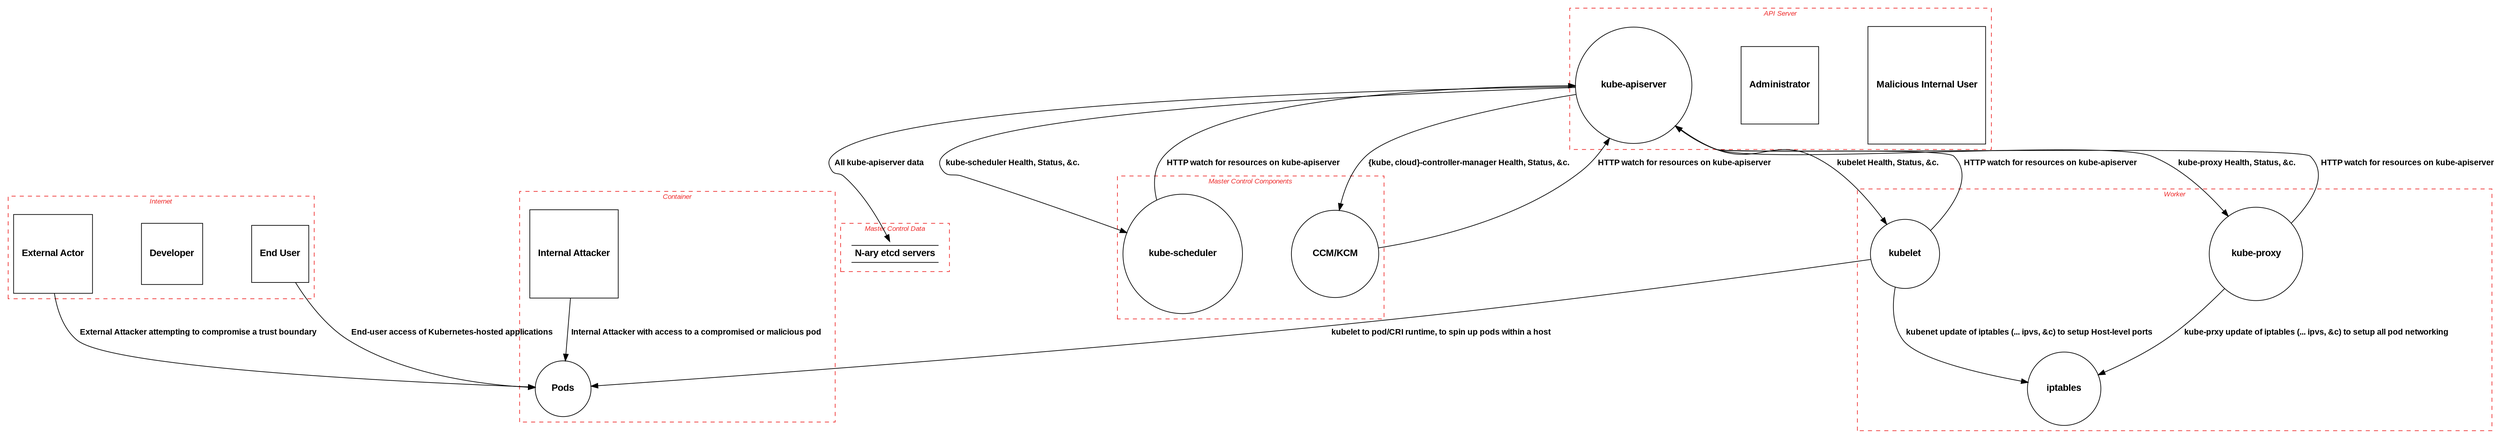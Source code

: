 digraph tm {
	graph [
	fontname = Arial;
	fontsize = 14;
	]
	node [
	fontname = Arial;
	fontsize = 14;
	rankdir = lr;
	]
	edge [
	shape = none;
	fontname = Arial;
	fontsize = 12;
	]
	labelloc = "t";
	fontsize = 20;
	nodesep = 1;

subgraph cluster_bfaefefcfbeeafeefac {
	graph [
		fontsize = 10;
		fontcolor = firebrick2;
		style = dashed;
		color = firebrick2;
		label = <<i>Internet</i>>;
	]

bfbeacdafaceebdccfdffcdfcedfec [
	shape = square;
	label = <<table border="0" cellborder="0" cellpadding="2"><tr><td><b>External Actor</b></td></tr></table>>;
]
abaadcacbbafdffbcffffbeedef [
	shape = square;
	label = <<table border="0" cellborder="0" cellpadding="2"><tr><td><b>Developer</b></td></tr></table>>;
]
adafdaeaedeedcafe [
	shape = square;
	label = <<table border="0" cellborder="0" cellpadding="2"><tr><td><b>End User</b></td></tr></table>>;
]

}

subgraph cluster_bbfdadaacbdaedcebfec {
	graph [
		fontsize = 10;
		fontcolor = firebrick2;
		style = dashed;
		color = firebrick2;
		label = <<i>Master Control Data</i>>;
	]

bfffcaeeeeedccabfaaeff [
	shape = none;
	color = black;
	label = <<table sides="TB" cellborder="0" cellpadding="2"><tr><td><font color="black"><b>N-ary etcd servers</b></font></td></tr></table>>;
]

}

subgraph cluster_afeffbbfdbeeefcabddacdba {
	graph [
		fontsize = 10;
		fontcolor = firebrick2;
		style = dashed;
		color = firebrick2;
		label = <<i>API Server</i>>;
	]

bdfbefabdbefeacdfcabaac [
	shape = square;
	label = <<table border="0" cellborder="0" cellpadding="2"><tr><td><b>Malicious Internal User</b></td></tr></table>>;
]
fabeebdadbcdffdcdec [
	shape = square;
	label = <<table border="0" cellborder="0" cellpadding="2"><tr><td><b>Administrator</b></td></tr></table>>;
]
eadddadcfbabebaed [
	shape = circle
	color = black
	label = <<table border="0" cellborder="0" cellpadding="2"><tr><td><b>kube-apiserver</b></td></tr></table>>;
]

}

subgraph cluster_cebcbebffccbfedcaffbb {
	graph [
		fontsize = 10;
		fontcolor = firebrick2;
		style = dashed;
		color = firebrick2;
		label = <<i>Master Control Components</i>>;
	]

ffceacecdbcacdddddffbfa [
	shape = circle
	color = black
	label = <<table border="0" cellborder="0" cellpadding="2"><tr><td><b>kube-scheduler</b></td></tr></table>>;
]
adffdceecfcfbcfdaefca [
	shape = circle
	color = black
	label = <<table border="0" cellborder="0" cellpadding="2"><tr><td><b>CCM/KCM</b></td></tr></table>>;
]

}

subgraph cluster_baaffdafbdceebaaafaefeea {
	graph [
		fontsize = 10;
		fontcolor = firebrick2;
		style = dashed;
		color = firebrick2;
		label = <<i>Worker</i>>;
	]

dbddcfaeaacebaecba [
	shape = circle
	color = black
	label = <<table border="0" cellborder="0" cellpadding="2"><tr><td><b>kubelet</b></td></tr></table>>;
]
ddcaffdfdebdaeff [
	shape = circle
	color = black
	label = <<table border="0" cellborder="0" cellpadding="2"><tr><td><b>kube-proxy</b></td></tr></table>>;
]
bcdcebabbdaadffeaeddcce [
	shape = circle;
	color = black;

	label = <<table border="0" cellborder="0" cellpadding="2"><tr><td><font color="black"><b>iptables</b></font></td></tr></table>>;
]

}

subgraph cluster_fdcecbcfbeadaccab {
	graph [
		fontsize = 10;
		fontcolor = firebrick2;
		style = dashed;
		color = firebrick2;
		label = <<i>Container</i>>;
	]

bdfadfbeeaedceab [
	shape = square;
	label = <<table border="0" cellborder="0" cellpadding="2"><tr><td><b>Internal Attacker</b></td></tr></table>>;
]
eefbffbeaaeecaceaaabe [
	shape = circle
	color = black
	label = <<table border="0" cellborder="0" cellpadding="2"><tr><td><b>Pods</b></td></tr></table>>;
]

}

	eadddadcfbabebaed -> bfffcaeeeeedccabfaaeff [
		color = black;
		label = <<table border="0" cellborder="0" cellpadding="2"><tr><td><font color ="black"><b>All kube-apiserver data</b></font></td></tr></table>>;
	]
	eadddadcfbabebaed -> dbddcfaeaacebaecba [
		color = black;
		label = <<table border="0" cellborder="0" cellpadding="2"><tr><td><font color ="black"><b>kubelet Health, Status, &amp;c.</b></font></td></tr></table>>;
	]
	eadddadcfbabebaed -> ddcaffdfdebdaeff [
		color = black;
		label = <<table border="0" cellborder="0" cellpadding="2"><tr><td><font color ="black"><b>kube-proxy Health, Status, &amp;c.</b></font></td></tr></table>>;
	]
	eadddadcfbabebaed -> ffceacecdbcacdddddffbfa [
		color = black;
		label = <<table border="0" cellborder="0" cellpadding="2"><tr><td><font color ="black"><b>kube-scheduler Health, Status, &amp;c.</b></font></td></tr></table>>;
	]
	eadddadcfbabebaed -> adffdceecfcfbcfdaefca [
		color = black;
		label = <<table border="0" cellborder="0" cellpadding="2"><tr><td><font color ="black"><b>{kube, cloud}-controller-manager Health, Status, &amp;c.</b></font></td></tr></table>>;
	]
	dbddcfaeaacebaecba -> eadddadcfbabebaed [
		color = black;
		label = <<table border="0" cellborder="0" cellpadding="2"><tr><td><font color ="black"><b>HTTP watch for resources on kube-apiserver</b></font></td></tr></table>>;
	]
	ddcaffdfdebdaeff -> eadddadcfbabebaed [
		color = black;
		label = <<table border="0" cellborder="0" cellpadding="2"><tr><td><font color ="black"><b>HTTP watch for resources on kube-apiserver</b></font></td></tr></table>>;
	]
	adffdceecfcfbcfdaefca -> eadddadcfbabebaed [
		color = black;
		label = <<table border="0" cellborder="0" cellpadding="2"><tr><td><font color ="black"><b>HTTP watch for resources on kube-apiserver</b></font></td></tr></table>>;
	]
	ffceacecdbcacdddddffbfa -> eadddadcfbabebaed [
		color = black;
		label = <<table border="0" cellborder="0" cellpadding="2"><tr><td><font color ="black"><b>HTTP watch for resources on kube-apiserver</b></font></td></tr></table>>;
	]
	dbddcfaeaacebaecba -> bcdcebabbdaadffeaeddcce [
		color = black;
		label = <<table border="0" cellborder="0" cellpadding="2"><tr><td><font color ="black"><b>kubenet update of iptables (... ipvs, &amp;c) to setup Host-level ports</b></font></td></tr></table>>;
	]
	ddcaffdfdebdaeff -> bcdcebabbdaadffeaeddcce [
		color = black;
		label = <<table border="0" cellborder="0" cellpadding="2"><tr><td><font color ="black"><b>kube-prxy update of iptables (... ipvs, &amp;c) to setup all pod networking</b></font></td></tr></table>>;
	]
	dbddcfaeaacebaecba -> eefbffbeaaeecaceaaabe [
		color = black;
		label = <<table border="0" cellborder="0" cellpadding="2"><tr><td><font color ="black"><b>kubelet to pod/CRI runtime, to spin up pods within a host</b></font></td></tr></table>>;
	]
	adafdaeaedeedcafe -> eefbffbeaaeecaceaaabe [
		color = black;
		label = <<table border="0" cellborder="0" cellpadding="2"><tr><td><font color ="black"><b>End-user access of Kubernetes-hosted applications</b></font></td></tr></table>>;
	]
	bfbeacdafaceebdccfdffcdfcedfec -> eefbffbeaaeecaceaaabe [
		color = black;
		label = <<table border="0" cellborder="0" cellpadding="2"><tr><td><font color ="black"><b>External Attacker attempting to compromise a trust boundary</b></font></td></tr></table>>;
	]
	bdfadfbeeaedceab -> eefbffbeaaeecaceaaabe [
		color = black;
		label = <<table border="0" cellborder="0" cellpadding="2"><tr><td><font color ="black"><b>Internal Attacker with access to a compromised or malicious pod</b></font></td></tr></table>>;
	]
}

